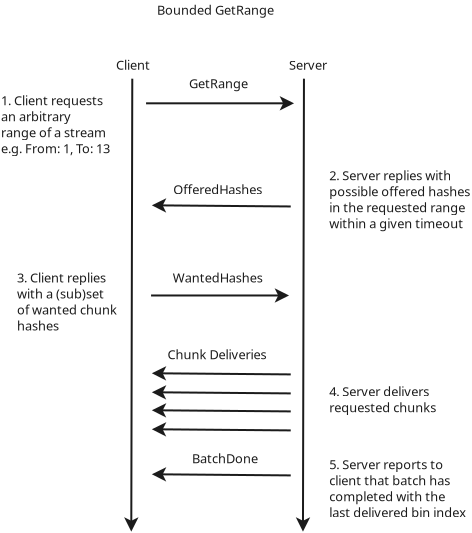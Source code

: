 <?xml version="1.0" encoding="UTF-8"?>
<dia:diagram xmlns:dia="http://www.lysator.liu.se/~alla/dia/">
  <dia:layer name="Background" visible="true" active="true">
    <dia:object type="Standard - Line" version="0" id="O0">
      <dia:attribute name="obj_pos">
        <dia:point val="28,2.774"/>
      </dia:attribute>
      <dia:attribute name="obj_bb">
        <dia:rectangle val="27.59,2.724;28.313,25.532"/>
      </dia:attribute>
      <dia:attribute name="conn_endpoints">
        <dia:point val="28,2.774"/>
        <dia:point val="27.95,25.421"/>
      </dia:attribute>
      <dia:attribute name="numcp">
        <dia:int val="1"/>
      </dia:attribute>
      <dia:attribute name="line_color">
        <dia:color val="#1b1b1b"/>
      </dia:attribute>
      <dia:attribute name="end_arrow">
        <dia:enum val="22"/>
      </dia:attribute>
      <dia:attribute name="end_arrow_length">
        <dia:real val="0.5"/>
      </dia:attribute>
      <dia:attribute name="end_arrow_width">
        <dia:real val="0.5"/>
      </dia:attribute>
    </dia:object>
    <dia:object type="Standard - Text" version="1" id="O1">
      <dia:attribute name="obj_pos">
        <dia:point val="18.6,2.325"/>
      </dia:attribute>
      <dia:attribute name="obj_bb">
        <dia:rectangle val="18.6,1.73;20.453,2.478"/>
      </dia:attribute>
      <dia:attribute name="text">
        <dia:composite type="text">
          <dia:attribute name="string">
            <dia:string>#Client#</dia:string>
          </dia:attribute>
          <dia:attribute name="font">
            <dia:font family="sans" style="0" name="Helvetica"/>
          </dia:attribute>
          <dia:attribute name="height">
            <dia:real val="0.8"/>
          </dia:attribute>
          <dia:attribute name="pos">
            <dia:point val="18.6,2.325"/>
          </dia:attribute>
          <dia:attribute name="color">
            <dia:color val="#1b1b1b"/>
          </dia:attribute>
          <dia:attribute name="alignment">
            <dia:enum val="0"/>
          </dia:attribute>
        </dia:composite>
      </dia:attribute>
      <dia:attribute name="valign">
        <dia:enum val="3"/>
      </dia:attribute>
    </dia:object>
    <dia:object type="Standard - Text" version="1" id="O2">
      <dia:attribute name="obj_pos">
        <dia:point val="27.25,2.325"/>
      </dia:attribute>
      <dia:attribute name="obj_bb">
        <dia:rectangle val="27.25,1.73;29.352,2.478"/>
      </dia:attribute>
      <dia:attribute name="text">
        <dia:composite type="text">
          <dia:attribute name="string">
            <dia:string>#Server#</dia:string>
          </dia:attribute>
          <dia:attribute name="font">
            <dia:font family="sans" style="0" name="Helvetica"/>
          </dia:attribute>
          <dia:attribute name="height">
            <dia:real val="0.8"/>
          </dia:attribute>
          <dia:attribute name="pos">
            <dia:point val="27.25,2.325"/>
          </dia:attribute>
          <dia:attribute name="color">
            <dia:color val="#1b1b1b"/>
          </dia:attribute>
          <dia:attribute name="alignment">
            <dia:enum val="0"/>
          </dia:attribute>
        </dia:composite>
      </dia:attribute>
      <dia:attribute name="valign">
        <dia:enum val="3"/>
      </dia:attribute>
    </dia:object>
    <dia:object type="Standard - Line" version="0" id="O3">
      <dia:attribute name="obj_pos">
        <dia:point val="20.105,4.005"/>
      </dia:attribute>
      <dia:attribute name="obj_bb">
        <dia:rectangle val="20.055,3.643;27.617,4.367"/>
      </dia:attribute>
      <dia:attribute name="conn_endpoints">
        <dia:point val="20.105,4.005"/>
        <dia:point val="27.505,4.005"/>
      </dia:attribute>
      <dia:attribute name="numcp">
        <dia:int val="1"/>
      </dia:attribute>
      <dia:attribute name="line_color">
        <dia:color val="#1b1b1b"/>
      </dia:attribute>
      <dia:attribute name="end_arrow">
        <dia:enum val="22"/>
      </dia:attribute>
      <dia:attribute name="end_arrow_length">
        <dia:real val="0.5"/>
      </dia:attribute>
      <dia:attribute name="end_arrow_width">
        <dia:real val="0.5"/>
      </dia:attribute>
    </dia:object>
    <dia:object type="Standard - Text" version="1" id="O4">
      <dia:attribute name="obj_pos">
        <dia:point val="22.251,3.255"/>
      </dia:attribute>
      <dia:attribute name="obj_bb">
        <dia:rectangle val="22.251,2.66;25.421,3.408"/>
      </dia:attribute>
      <dia:attribute name="text">
        <dia:composite type="text">
          <dia:attribute name="string">
            <dia:string>#GetRange#</dia:string>
          </dia:attribute>
          <dia:attribute name="font">
            <dia:font family="sans" style="0" name="Helvetica"/>
          </dia:attribute>
          <dia:attribute name="height">
            <dia:real val="0.8"/>
          </dia:attribute>
          <dia:attribute name="pos">
            <dia:point val="22.251,3.255"/>
          </dia:attribute>
          <dia:attribute name="color">
            <dia:color val="#1b1b1b"/>
          </dia:attribute>
          <dia:attribute name="alignment">
            <dia:enum val="0"/>
          </dia:attribute>
        </dia:composite>
      </dia:attribute>
      <dia:attribute name="valign">
        <dia:enum val="3"/>
      </dia:attribute>
    </dia:object>
    <dia:object type="Standard - Line" version="0" id="O5">
      <dia:attribute name="obj_pos">
        <dia:point val="27.339,9.162"/>
      </dia:attribute>
      <dia:attribute name="obj_bb">
        <dia:rectangle val="20.282,8.748;27.39,9.472"/>
      </dia:attribute>
      <dia:attribute name="conn_endpoints">
        <dia:point val="27.339,9.162"/>
        <dia:point val="20.394,9.105"/>
      </dia:attribute>
      <dia:attribute name="numcp">
        <dia:int val="1"/>
      </dia:attribute>
      <dia:attribute name="line_color">
        <dia:color val="#1b1b1b"/>
      </dia:attribute>
      <dia:attribute name="end_arrow">
        <dia:enum val="22"/>
      </dia:attribute>
      <dia:attribute name="end_arrow_length">
        <dia:real val="0.5"/>
      </dia:attribute>
      <dia:attribute name="end_arrow_width">
        <dia:real val="0.5"/>
      </dia:attribute>
    </dia:object>
    <dia:object type="Standard - Text" version="1" id="O6">
      <dia:attribute name="obj_pos">
        <dia:point val="21.466,8.555"/>
      </dia:attribute>
      <dia:attribute name="obj_bb">
        <dia:rectangle val="21.466,7.96;26.206,8.707"/>
      </dia:attribute>
      <dia:attribute name="text">
        <dia:composite type="text">
          <dia:attribute name="string">
            <dia:string>#OfferedHashes#</dia:string>
          </dia:attribute>
          <dia:attribute name="font">
            <dia:font family="sans" style="0" name="Helvetica"/>
          </dia:attribute>
          <dia:attribute name="height">
            <dia:real val="0.8"/>
          </dia:attribute>
          <dia:attribute name="pos">
            <dia:point val="21.466,8.555"/>
          </dia:attribute>
          <dia:attribute name="color">
            <dia:color val="#1b1b1b"/>
          </dia:attribute>
          <dia:attribute name="alignment">
            <dia:enum val="0"/>
          </dia:attribute>
        </dia:composite>
      </dia:attribute>
      <dia:attribute name="valign">
        <dia:enum val="3"/>
      </dia:attribute>
    </dia:object>
    <dia:object type="Standard - Text" version="1" id="O7">
      <dia:attribute name="obj_pos">
        <dia:point val="12.852,4.105"/>
      </dia:attribute>
      <dia:attribute name="obj_bb">
        <dia:rectangle val="12.852,3.51;18.983,6.657"/>
      </dia:attribute>
      <dia:attribute name="text">
        <dia:composite type="text">
          <dia:attribute name="string">
            <dia:string>#1. Client requests
an arbitrary
range of a stream
e.g. From: 1, To: 13#</dia:string>
          </dia:attribute>
          <dia:attribute name="font">
            <dia:font family="sans" style="0" name="Helvetica"/>
          </dia:attribute>
          <dia:attribute name="height">
            <dia:real val="0.8"/>
          </dia:attribute>
          <dia:attribute name="pos">
            <dia:point val="12.852,4.105"/>
          </dia:attribute>
          <dia:attribute name="color">
            <dia:color val="#1b1b1b"/>
          </dia:attribute>
          <dia:attribute name="alignment">
            <dia:enum val="0"/>
          </dia:attribute>
        </dia:composite>
      </dia:attribute>
      <dia:attribute name="valign">
        <dia:enum val="3"/>
      </dia:attribute>
    </dia:object>
    <dia:object type="Standard - Text" version="1" id="O8">
      <dia:attribute name="obj_pos">
        <dia:point val="29.264,7.855"/>
      </dia:attribute>
      <dia:attribute name="obj_bb">
        <dia:rectangle val="29.264,7.241;36.861,10.445"/>
      </dia:attribute>
      <dia:attribute name="text">
        <dia:composite type="text">
          <dia:attribute name="string">
            <dia:string>#2. Server replies with
possible offered hashes
in the requested range
within a given timeout#</dia:string>
          </dia:attribute>
          <dia:attribute name="font">
            <dia:font family="sans" style="0" name="Helvetica"/>
          </dia:attribute>
          <dia:attribute name="height">
            <dia:real val="0.8"/>
          </dia:attribute>
          <dia:attribute name="pos">
            <dia:point val="29.264,7.855"/>
          </dia:attribute>
          <dia:attribute name="color">
            <dia:color val="#1b1b1b"/>
          </dia:attribute>
          <dia:attribute name="alignment">
            <dia:enum val="0"/>
          </dia:attribute>
        </dia:composite>
      </dia:attribute>
      <dia:attribute name="valign">
        <dia:enum val="3"/>
      </dia:attribute>
    </dia:object>
    <dia:object type="Standard - Text" version="1" id="O9">
      <dia:attribute name="obj_pos">
        <dia:point val="20.652,-0.426"/>
      </dia:attribute>
      <dia:attribute name="obj_bb">
        <dia:rectangle val="20.652,-1.021;26.878,-0.273"/>
      </dia:attribute>
      <dia:attribute name="text">
        <dia:composite type="text">
          <dia:attribute name="string">
            <dia:string>#Bounded GetRange#</dia:string>
          </dia:attribute>
          <dia:attribute name="font">
            <dia:font family="sans" style="0" name="Helvetica"/>
          </dia:attribute>
          <dia:attribute name="height">
            <dia:real val="0.8"/>
          </dia:attribute>
          <dia:attribute name="pos">
            <dia:point val="20.652,-0.426"/>
          </dia:attribute>
          <dia:attribute name="color">
            <dia:color val="#1b1b1b"/>
          </dia:attribute>
          <dia:attribute name="alignment">
            <dia:enum val="0"/>
          </dia:attribute>
        </dia:composite>
      </dia:attribute>
      <dia:attribute name="valign">
        <dia:enum val="3"/>
      </dia:attribute>
    </dia:object>
    <dia:object type="Standard - Line" version="0" id="O10">
      <dia:attribute name="obj_pos">
        <dia:point val="20.355,13.613"/>
      </dia:attribute>
      <dia:attribute name="obj_bb">
        <dia:rectangle val="20.305,13.251;27.367,13.974"/>
      </dia:attribute>
      <dia:attribute name="conn_endpoints">
        <dia:point val="20.355,13.613"/>
        <dia:point val="27.255,13.613"/>
      </dia:attribute>
      <dia:attribute name="numcp">
        <dia:int val="1"/>
      </dia:attribute>
      <dia:attribute name="line_color">
        <dia:color val="#1b1b1b"/>
      </dia:attribute>
      <dia:attribute name="end_arrow">
        <dia:enum val="22"/>
      </dia:attribute>
      <dia:attribute name="end_arrow_length">
        <dia:real val="0.5"/>
      </dia:attribute>
      <dia:attribute name="end_arrow_width">
        <dia:real val="0.5"/>
      </dia:attribute>
    </dia:object>
    <dia:object type="Standard - Text" version="1" id="O11">
      <dia:attribute name="obj_pos">
        <dia:point val="21.445,12.963"/>
      </dia:attribute>
      <dia:attribute name="obj_bb">
        <dia:rectangle val="21.445,12.367;26.227,13.115"/>
      </dia:attribute>
      <dia:attribute name="text">
        <dia:composite type="text">
          <dia:attribute name="string">
            <dia:string>#WantedHashes#</dia:string>
          </dia:attribute>
          <dia:attribute name="font">
            <dia:font family="sans" style="0" name="Helvetica"/>
          </dia:attribute>
          <dia:attribute name="height">
            <dia:real val="0.8"/>
          </dia:attribute>
          <dia:attribute name="pos">
            <dia:point val="21.445,12.963"/>
          </dia:attribute>
          <dia:attribute name="color">
            <dia:color val="#1b1b1b"/>
          </dia:attribute>
          <dia:attribute name="alignment">
            <dia:enum val="0"/>
          </dia:attribute>
        </dia:composite>
      </dia:attribute>
      <dia:attribute name="valign">
        <dia:enum val="3"/>
      </dia:attribute>
    </dia:object>
    <dia:object type="Standard - Text" version="1" id="O12">
      <dia:attribute name="obj_pos">
        <dia:point val="13.65,12.963"/>
      </dia:attribute>
      <dia:attribute name="obj_bb">
        <dia:rectangle val="13.65,12.367;18.983,15.515"/>
      </dia:attribute>
      <dia:attribute name="text">
        <dia:composite type="text">
          <dia:attribute name="string">
            <dia:string>#3. Client replies
with a (sub)set
of wanted chunk
hashes#</dia:string>
          </dia:attribute>
          <dia:attribute name="font">
            <dia:font family="sans" style="0" name="Helvetica"/>
          </dia:attribute>
          <dia:attribute name="height">
            <dia:real val="0.8"/>
          </dia:attribute>
          <dia:attribute name="pos">
            <dia:point val="13.65,12.963"/>
          </dia:attribute>
          <dia:attribute name="color">
            <dia:color val="#1b1b1b"/>
          </dia:attribute>
          <dia:attribute name="alignment">
            <dia:enum val="0"/>
          </dia:attribute>
        </dia:composite>
      </dia:attribute>
      <dia:attribute name="valign">
        <dia:enum val="3"/>
      </dia:attribute>
    </dia:object>
    <dia:object type="Standard - Line" version="0" id="O13">
      <dia:attribute name="obj_pos">
        <dia:point val="27.339,17.559"/>
      </dia:attribute>
      <dia:attribute name="obj_bb">
        <dia:rectangle val="20.282,17.145;27.39,17.869"/>
      </dia:attribute>
      <dia:attribute name="conn_endpoints">
        <dia:point val="27.339,17.559"/>
        <dia:point val="20.394,17.502"/>
      </dia:attribute>
      <dia:attribute name="numcp">
        <dia:int val="1"/>
      </dia:attribute>
      <dia:attribute name="line_color">
        <dia:color val="#1b1b1b"/>
      </dia:attribute>
      <dia:attribute name="end_arrow">
        <dia:enum val="22"/>
      </dia:attribute>
      <dia:attribute name="end_arrow_length">
        <dia:real val="0.5"/>
      </dia:attribute>
      <dia:attribute name="end_arrow_width">
        <dia:real val="0.5"/>
      </dia:attribute>
    </dia:object>
    <dia:object type="Standard - Text" version="1" id="O14">
      <dia:attribute name="obj_pos">
        <dia:point val="21.176,16.8"/>
      </dia:attribute>
      <dia:attribute name="obj_bb">
        <dia:rectangle val="21.176,16.205;26.596,16.953"/>
      </dia:attribute>
      <dia:attribute name="text">
        <dia:composite type="text">
          <dia:attribute name="string">
            <dia:string>#Chunk Deliveries#</dia:string>
          </dia:attribute>
          <dia:attribute name="font">
            <dia:font family="sans" style="0" name="Helvetica"/>
          </dia:attribute>
          <dia:attribute name="height">
            <dia:real val="0.8"/>
          </dia:attribute>
          <dia:attribute name="pos">
            <dia:point val="21.176,16.8"/>
          </dia:attribute>
          <dia:attribute name="color">
            <dia:color val="#1b1b1b"/>
          </dia:attribute>
          <dia:attribute name="alignment">
            <dia:enum val="0"/>
          </dia:attribute>
        </dia:composite>
      </dia:attribute>
      <dia:attribute name="valign">
        <dia:enum val="3"/>
      </dia:attribute>
    </dia:object>
    <dia:object type="Standard - Line" version="0" id="O15">
      <dia:attribute name="obj_pos">
        <dia:point val="27.339,18.509"/>
      </dia:attribute>
      <dia:attribute name="obj_bb">
        <dia:rectangle val="20.282,18.095;27.39,18.819"/>
      </dia:attribute>
      <dia:attribute name="conn_endpoints">
        <dia:point val="27.339,18.509"/>
        <dia:point val="20.394,18.452"/>
      </dia:attribute>
      <dia:attribute name="numcp">
        <dia:int val="1"/>
      </dia:attribute>
      <dia:attribute name="line_color">
        <dia:color val="#1b1b1b"/>
      </dia:attribute>
      <dia:attribute name="end_arrow">
        <dia:enum val="22"/>
      </dia:attribute>
      <dia:attribute name="end_arrow_length">
        <dia:real val="0.5"/>
      </dia:attribute>
      <dia:attribute name="end_arrow_width">
        <dia:real val="0.5"/>
      </dia:attribute>
    </dia:object>
    <dia:object type="Standard - Line" version="0" id="O16">
      <dia:attribute name="obj_pos">
        <dia:point val="27.339,19.409"/>
      </dia:attribute>
      <dia:attribute name="obj_bb">
        <dia:rectangle val="20.282,18.995;27.39,19.719"/>
      </dia:attribute>
      <dia:attribute name="conn_endpoints">
        <dia:point val="27.339,19.409"/>
        <dia:point val="20.394,19.352"/>
      </dia:attribute>
      <dia:attribute name="numcp">
        <dia:int val="1"/>
      </dia:attribute>
      <dia:attribute name="line_color">
        <dia:color val="#1b1b1b"/>
      </dia:attribute>
      <dia:attribute name="end_arrow">
        <dia:enum val="22"/>
      </dia:attribute>
      <dia:attribute name="end_arrow_length">
        <dia:real val="0.5"/>
      </dia:attribute>
      <dia:attribute name="end_arrow_width">
        <dia:real val="0.5"/>
      </dia:attribute>
    </dia:object>
    <dia:object type="Standard - Line" version="0" id="O17">
      <dia:attribute name="obj_pos">
        <dia:point val="27.339,20.359"/>
      </dia:attribute>
      <dia:attribute name="obj_bb">
        <dia:rectangle val="20.282,19.945;27.39,20.669"/>
      </dia:attribute>
      <dia:attribute name="conn_endpoints">
        <dia:point val="27.339,20.359"/>
        <dia:point val="20.394,20.302"/>
      </dia:attribute>
      <dia:attribute name="numcp">
        <dia:int val="1"/>
      </dia:attribute>
      <dia:attribute name="line_color">
        <dia:color val="#1b1b1b"/>
      </dia:attribute>
      <dia:attribute name="end_arrow">
        <dia:enum val="22"/>
      </dia:attribute>
      <dia:attribute name="end_arrow_length">
        <dia:real val="0.5"/>
      </dia:attribute>
      <dia:attribute name="end_arrow_width">
        <dia:real val="0.5"/>
      </dia:attribute>
    </dia:object>
    <dia:object type="Standard - Text" version="1" id="O18">
      <dia:attribute name="obj_pos">
        <dia:point val="29.264,18.65"/>
      </dia:attribute>
      <dia:attribute name="obj_bb">
        <dia:rectangle val="29.264,18.055;34.972,19.602"/>
      </dia:attribute>
      <dia:attribute name="text">
        <dia:composite type="text">
          <dia:attribute name="string">
            <dia:string>#4. Server delivers
requested chunks#</dia:string>
          </dia:attribute>
          <dia:attribute name="font">
            <dia:font family="sans" style="0" name="Helvetica"/>
          </dia:attribute>
          <dia:attribute name="height">
            <dia:real val="0.8"/>
          </dia:attribute>
          <dia:attribute name="pos">
            <dia:point val="29.264,18.65"/>
          </dia:attribute>
          <dia:attribute name="color">
            <dia:color val="#1b1b1b"/>
          </dia:attribute>
          <dia:attribute name="alignment">
            <dia:enum val="0"/>
          </dia:attribute>
        </dia:composite>
      </dia:attribute>
      <dia:attribute name="valign">
        <dia:enum val="3"/>
      </dia:attribute>
    </dia:object>
    <dia:object type="Standard - Line" version="0" id="O19">
      <dia:attribute name="obj_pos">
        <dia:point val="27.339,22.609"/>
      </dia:attribute>
      <dia:attribute name="obj_bb">
        <dia:rectangle val="20.282,22.195;27.39,22.919"/>
      </dia:attribute>
      <dia:attribute name="conn_endpoints">
        <dia:point val="27.339,22.609"/>
        <dia:point val="20.394,22.552"/>
      </dia:attribute>
      <dia:attribute name="numcp">
        <dia:int val="1"/>
      </dia:attribute>
      <dia:attribute name="line_color">
        <dia:color val="#1b1b1b"/>
      </dia:attribute>
      <dia:attribute name="end_arrow">
        <dia:enum val="22"/>
      </dia:attribute>
      <dia:attribute name="end_arrow_length">
        <dia:real val="0.5"/>
      </dia:attribute>
      <dia:attribute name="end_arrow_width">
        <dia:real val="0.5"/>
      </dia:attribute>
    </dia:object>
    <dia:object type="Standard - Text" version="1" id="O20">
      <dia:attribute name="obj_pos">
        <dia:point val="22.4,22"/>
      </dia:attribute>
      <dia:attribute name="obj_bb">
        <dia:rectangle val="22.4,21.405;25.925,22.152"/>
      </dia:attribute>
      <dia:attribute name="text">
        <dia:composite type="text">
          <dia:attribute name="string">
            <dia:string>#BatchDone#</dia:string>
          </dia:attribute>
          <dia:attribute name="font">
            <dia:font family="sans" style="0" name="Helvetica"/>
          </dia:attribute>
          <dia:attribute name="height">
            <dia:real val="0.8"/>
          </dia:attribute>
          <dia:attribute name="pos">
            <dia:point val="22.4,22"/>
          </dia:attribute>
          <dia:attribute name="color">
            <dia:color val="#1b1b1b"/>
          </dia:attribute>
          <dia:attribute name="alignment">
            <dia:enum val="0"/>
          </dia:attribute>
        </dia:composite>
      </dia:attribute>
      <dia:attribute name="valign">
        <dia:enum val="3"/>
      </dia:attribute>
    </dia:object>
    <dia:object type="Standard - Text" version="1" id="O21">
      <dia:attribute name="obj_pos">
        <dia:point val="29.264,22.3"/>
      </dia:attribute>
      <dia:attribute name="obj_bb">
        <dia:rectangle val="29.264,21.705;36.752,24.852"/>
      </dia:attribute>
      <dia:attribute name="text">
        <dia:composite type="text">
          <dia:attribute name="string">
            <dia:string>#5. Server reports to
client that batch has
completed with the 
last delivered bin index#</dia:string>
          </dia:attribute>
          <dia:attribute name="font">
            <dia:font family="sans" style="0" name="Helvetica"/>
          </dia:attribute>
          <dia:attribute name="height">
            <dia:real val="0.8"/>
          </dia:attribute>
          <dia:attribute name="pos">
            <dia:point val="29.264,22.3"/>
          </dia:attribute>
          <dia:attribute name="color">
            <dia:color val="#1b1b1b"/>
          </dia:attribute>
          <dia:attribute name="alignment">
            <dia:enum val="0"/>
          </dia:attribute>
        </dia:composite>
      </dia:attribute>
      <dia:attribute name="valign">
        <dia:enum val="3"/>
      </dia:attribute>
    </dia:object>
    <dia:object type="Standard - Line" version="0" id="O22">
      <dia:attribute name="obj_pos">
        <dia:point val="19.416,2.774"/>
      </dia:attribute>
      <dia:attribute name="obj_bb">
        <dia:rectangle val="19.005,2.724;19.729,25.532"/>
      </dia:attribute>
      <dia:attribute name="conn_endpoints">
        <dia:point val="19.416,2.774"/>
        <dia:point val="19.366,25.421"/>
      </dia:attribute>
      <dia:attribute name="numcp">
        <dia:int val="1"/>
      </dia:attribute>
      <dia:attribute name="line_color">
        <dia:color val="#1b1b1b"/>
      </dia:attribute>
      <dia:attribute name="end_arrow">
        <dia:enum val="22"/>
      </dia:attribute>
      <dia:attribute name="end_arrow_length">
        <dia:real val="0.5"/>
      </dia:attribute>
      <dia:attribute name="end_arrow_width">
        <dia:real val="0.5"/>
      </dia:attribute>
    </dia:object>
  </dia:layer>
</dia:diagram>
